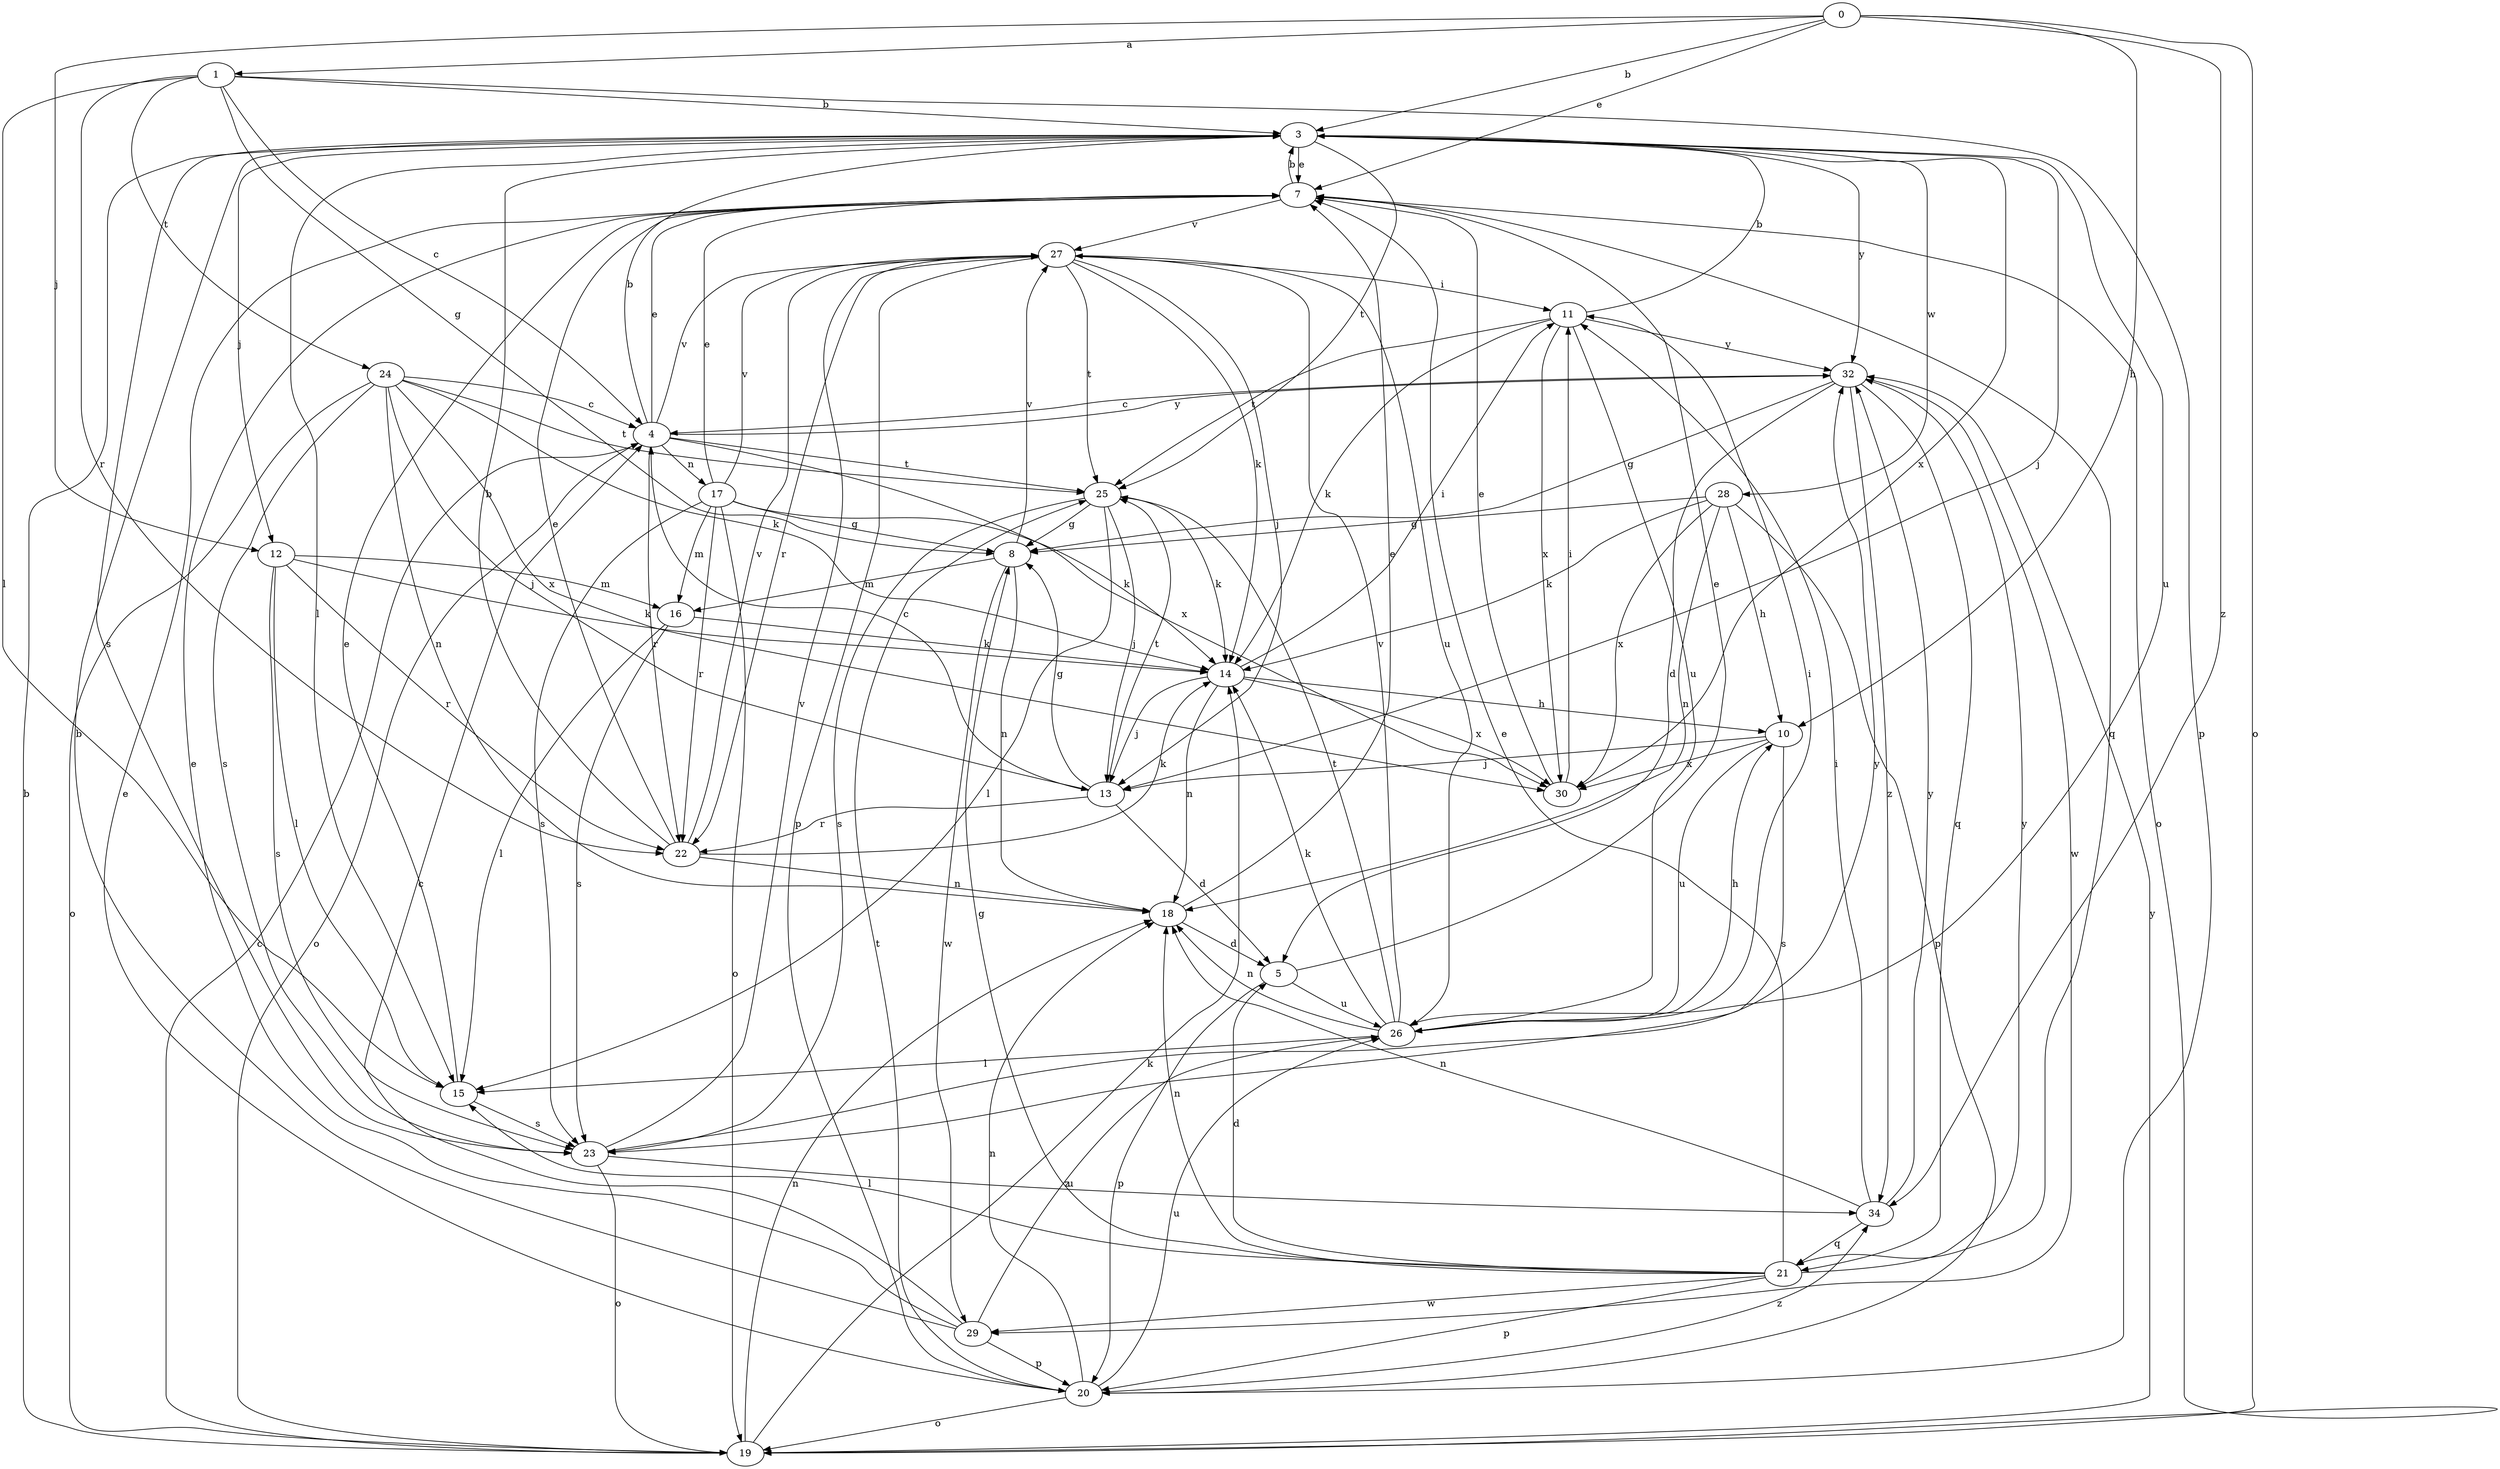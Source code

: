 strict digraph  {
0;
1;
3;
4;
5;
7;
8;
10;
11;
12;
13;
14;
15;
16;
17;
18;
19;
20;
21;
22;
23;
24;
25;
26;
27;
28;
29;
30;
32;
34;
0 -> 1  [label=a];
0 -> 3  [label=b];
0 -> 7  [label=e];
0 -> 10  [label=h];
0 -> 12  [label=j];
0 -> 19  [label=o];
0 -> 34  [label=z];
1 -> 3  [label=b];
1 -> 4  [label=c];
1 -> 8  [label=g];
1 -> 15  [label=l];
1 -> 20  [label=p];
1 -> 22  [label=r];
1 -> 24  [label=t];
3 -> 7  [label=e];
3 -> 12  [label=j];
3 -> 13  [label=j];
3 -> 15  [label=l];
3 -> 23  [label=s];
3 -> 25  [label=t];
3 -> 26  [label=u];
3 -> 28  [label=w];
3 -> 30  [label=x];
3 -> 32  [label=y];
4 -> 3  [label=b];
4 -> 7  [label=e];
4 -> 17  [label=n];
4 -> 19  [label=o];
4 -> 22  [label=r];
4 -> 25  [label=t];
4 -> 27  [label=v];
4 -> 30  [label=x];
4 -> 32  [label=y];
5 -> 7  [label=e];
5 -> 20  [label=p];
5 -> 26  [label=u];
7 -> 3  [label=b];
7 -> 19  [label=o];
7 -> 21  [label=q];
7 -> 27  [label=v];
8 -> 16  [label=m];
8 -> 18  [label=n];
8 -> 27  [label=v];
8 -> 29  [label=w];
10 -> 13  [label=j];
10 -> 23  [label=s];
10 -> 26  [label=u];
10 -> 30  [label=x];
11 -> 3  [label=b];
11 -> 14  [label=k];
11 -> 25  [label=t];
11 -> 26  [label=u];
11 -> 30  [label=x];
11 -> 32  [label=y];
12 -> 14  [label=k];
12 -> 15  [label=l];
12 -> 16  [label=m];
12 -> 22  [label=r];
12 -> 23  [label=s];
13 -> 4  [label=c];
13 -> 5  [label=d];
13 -> 8  [label=g];
13 -> 22  [label=r];
13 -> 25  [label=t];
14 -> 10  [label=h];
14 -> 11  [label=i];
14 -> 13  [label=j];
14 -> 18  [label=n];
14 -> 30  [label=x];
15 -> 7  [label=e];
15 -> 23  [label=s];
16 -> 14  [label=k];
16 -> 15  [label=l];
16 -> 23  [label=s];
17 -> 7  [label=e];
17 -> 8  [label=g];
17 -> 14  [label=k];
17 -> 16  [label=m];
17 -> 19  [label=o];
17 -> 22  [label=r];
17 -> 23  [label=s];
17 -> 27  [label=v];
18 -> 5  [label=d];
18 -> 7  [label=e];
19 -> 3  [label=b];
19 -> 4  [label=c];
19 -> 14  [label=k];
19 -> 18  [label=n];
19 -> 32  [label=y];
20 -> 7  [label=e];
20 -> 18  [label=n];
20 -> 19  [label=o];
20 -> 25  [label=t];
20 -> 26  [label=u];
20 -> 34  [label=z];
21 -> 5  [label=d];
21 -> 7  [label=e];
21 -> 8  [label=g];
21 -> 15  [label=l];
21 -> 18  [label=n];
21 -> 20  [label=p];
21 -> 29  [label=w];
21 -> 32  [label=y];
22 -> 3  [label=b];
22 -> 7  [label=e];
22 -> 14  [label=k];
22 -> 18  [label=n];
22 -> 27  [label=v];
23 -> 19  [label=o];
23 -> 27  [label=v];
23 -> 32  [label=y];
23 -> 34  [label=z];
24 -> 4  [label=c];
24 -> 13  [label=j];
24 -> 14  [label=k];
24 -> 18  [label=n];
24 -> 19  [label=o];
24 -> 23  [label=s];
24 -> 25  [label=t];
24 -> 30  [label=x];
25 -> 8  [label=g];
25 -> 13  [label=j];
25 -> 14  [label=k];
25 -> 15  [label=l];
25 -> 23  [label=s];
26 -> 10  [label=h];
26 -> 11  [label=i];
26 -> 14  [label=k];
26 -> 15  [label=l];
26 -> 18  [label=n];
26 -> 25  [label=t];
26 -> 27  [label=v];
27 -> 11  [label=i];
27 -> 13  [label=j];
27 -> 14  [label=k];
27 -> 20  [label=p];
27 -> 22  [label=r];
27 -> 25  [label=t];
27 -> 26  [label=u];
28 -> 8  [label=g];
28 -> 10  [label=h];
28 -> 14  [label=k];
28 -> 18  [label=n];
28 -> 20  [label=p];
28 -> 30  [label=x];
29 -> 3  [label=b];
29 -> 4  [label=c];
29 -> 7  [label=e];
29 -> 20  [label=p];
29 -> 26  [label=u];
30 -> 7  [label=e];
30 -> 11  [label=i];
32 -> 4  [label=c];
32 -> 5  [label=d];
32 -> 8  [label=g];
32 -> 21  [label=q];
32 -> 29  [label=w];
32 -> 34  [label=z];
34 -> 11  [label=i];
34 -> 18  [label=n];
34 -> 21  [label=q];
34 -> 32  [label=y];
}
